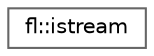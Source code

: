 digraph "Graphical Class Hierarchy"
{
 // INTERACTIVE_SVG=YES
 // LATEX_PDF_SIZE
  bgcolor="transparent";
  edge [fontname=Helvetica,fontsize=10,labelfontname=Helvetica,labelfontsize=10];
  node [fontname=Helvetica,fontsize=10,shape=box,height=0.2,width=0.4];
  rankdir="LR";
  Node0 [id="Node000000",label="fl::istream",height=0.2,width=0.4,color="grey40", fillcolor="white", style="filled",URL="$de/def/classfl_1_1istream.html",tooltip=" "];
}
